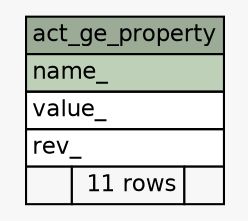 // dot 2.43.0 on Linux 6.5.0-1025-azure
// SchemaSpy rev Unknown
digraph "act_ge_property" {
  graph [
    rankdir="RL"
    bgcolor="#f7f7f7"
    nodesep="0.18"
    ranksep="0.46"
    fontname="Helvetica"
    fontsize="11"
  ];
  node [
    fontname="Helvetica"
    fontsize="11"
    shape="plaintext"
  ];
  edge [
    arrowsize="0.8"
  ];
  "act_ge_property" [
    label=<
    <TABLE BORDER="0" CELLBORDER="1" CELLSPACING="0" BGCOLOR="#ffffff">
      <TR><TD COLSPAN="3" BGCOLOR="#9bab96" ALIGN="CENTER">act_ge_property</TD></TR>
      <TR><TD PORT="name_" COLSPAN="3" BGCOLOR="#bed1b8" ALIGN="LEFT">name_</TD></TR>
      <TR><TD PORT="value_" COLSPAN="3" ALIGN="LEFT">value_</TD></TR>
      <TR><TD PORT="rev_" COLSPAN="3" ALIGN="LEFT">rev_</TD></TR>
      <TR><TD ALIGN="LEFT" BGCOLOR="#f7f7f7">  </TD><TD ALIGN="RIGHT" BGCOLOR="#f7f7f7">11 rows</TD><TD ALIGN="RIGHT" BGCOLOR="#f7f7f7">  </TD></TR>
    </TABLE>>
    URL="tables/act_ge_property.html"
    tooltip="act_ge_property"
  ];
}

